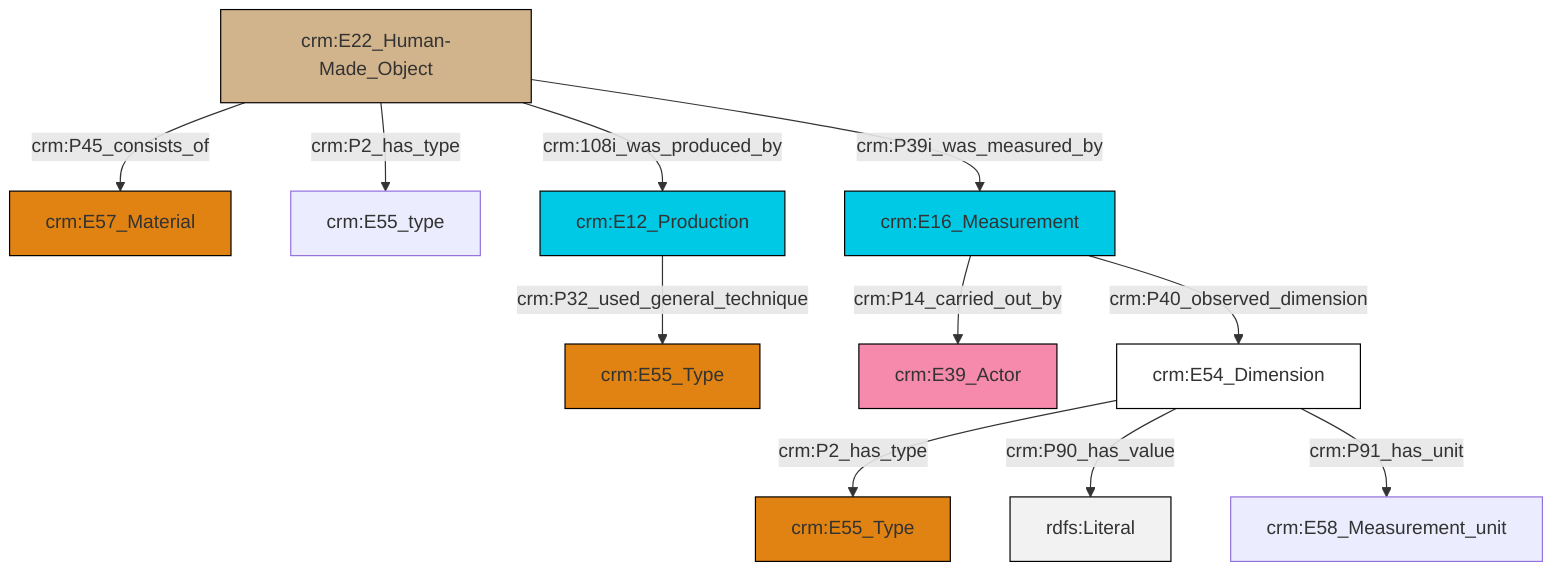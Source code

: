 graph TD
classDef Literal fill:#f2f2f2,stroke:#000000;
classDef CRM_Entity fill:#FFFFFF,stroke:#000000;
classDef Temporal_Entity fill:#00C9E6, stroke:#000000;
classDef Type fill:#E18312, stroke:#000000;
classDef Time-Span fill:#2C9C91, stroke:#000000;
classDef Appellation fill:#FFEB7F, stroke:#000000;
classDef Place fill:#008836, stroke:#000000;
classDef Persistent_Item fill:#B266B2, stroke:#000000;
classDef Conceptual_Object fill:#FFD700, stroke:#000000;
classDef Physical_Thing fill:#D2B48C, stroke:#000000;
classDef Actor fill:#f58aad, stroke:#000000;
classDef PC_Classes fill:#4ce600, stroke:#000000;
classDef Multi fill:#cccccc,stroke:#000000;

2["crm:E54_Dimension"]:::CRM_Entity -->|crm:P2_has_type| 3["crm:E55_Type"]:::Type
4["crm:E12_Production"]:::Temporal_Entity -->|crm:P32_used_general_technique| 5["crm:E55_Type"]:::Type
9["crm:E22_Human-Made_Object"]:::Physical_Thing -->|crm:P45_consists_of| 0["crm:E57_Material"]:::Type
10["crm:E16_Measurement"]:::Temporal_Entity -->|crm:P14_carried_out_by| 11["crm:E39_Actor"]:::Actor
10["crm:E16_Measurement"]:::Temporal_Entity -->|crm:P40_observed_dimension| 2["crm:E54_Dimension"]:::CRM_Entity
2["crm:E54_Dimension"]:::CRM_Entity -->|crm:P90_has_value| 12[rdfs:Literal]:::Literal
9["crm:E22_Human-Made_Object"]:::Physical_Thing -->|crm:P2_has_type| 6["crm:E55_type"]:::Default
9["crm:E22_Human-Made_Object"]:::Physical_Thing -->|crm:108i_was_produced_by| 4["crm:E12_Production"]:::Temporal_Entity
9["crm:E22_Human-Made_Object"]:::Physical_Thing -->|crm:P39i_was_measured_by| 10["crm:E16_Measurement"]:::Temporal_Entity
2["crm:E54_Dimension"]:::CRM_Entity -->|crm:P91_has_unit| 19["crm:E58_Measurement_unit"]:::Default